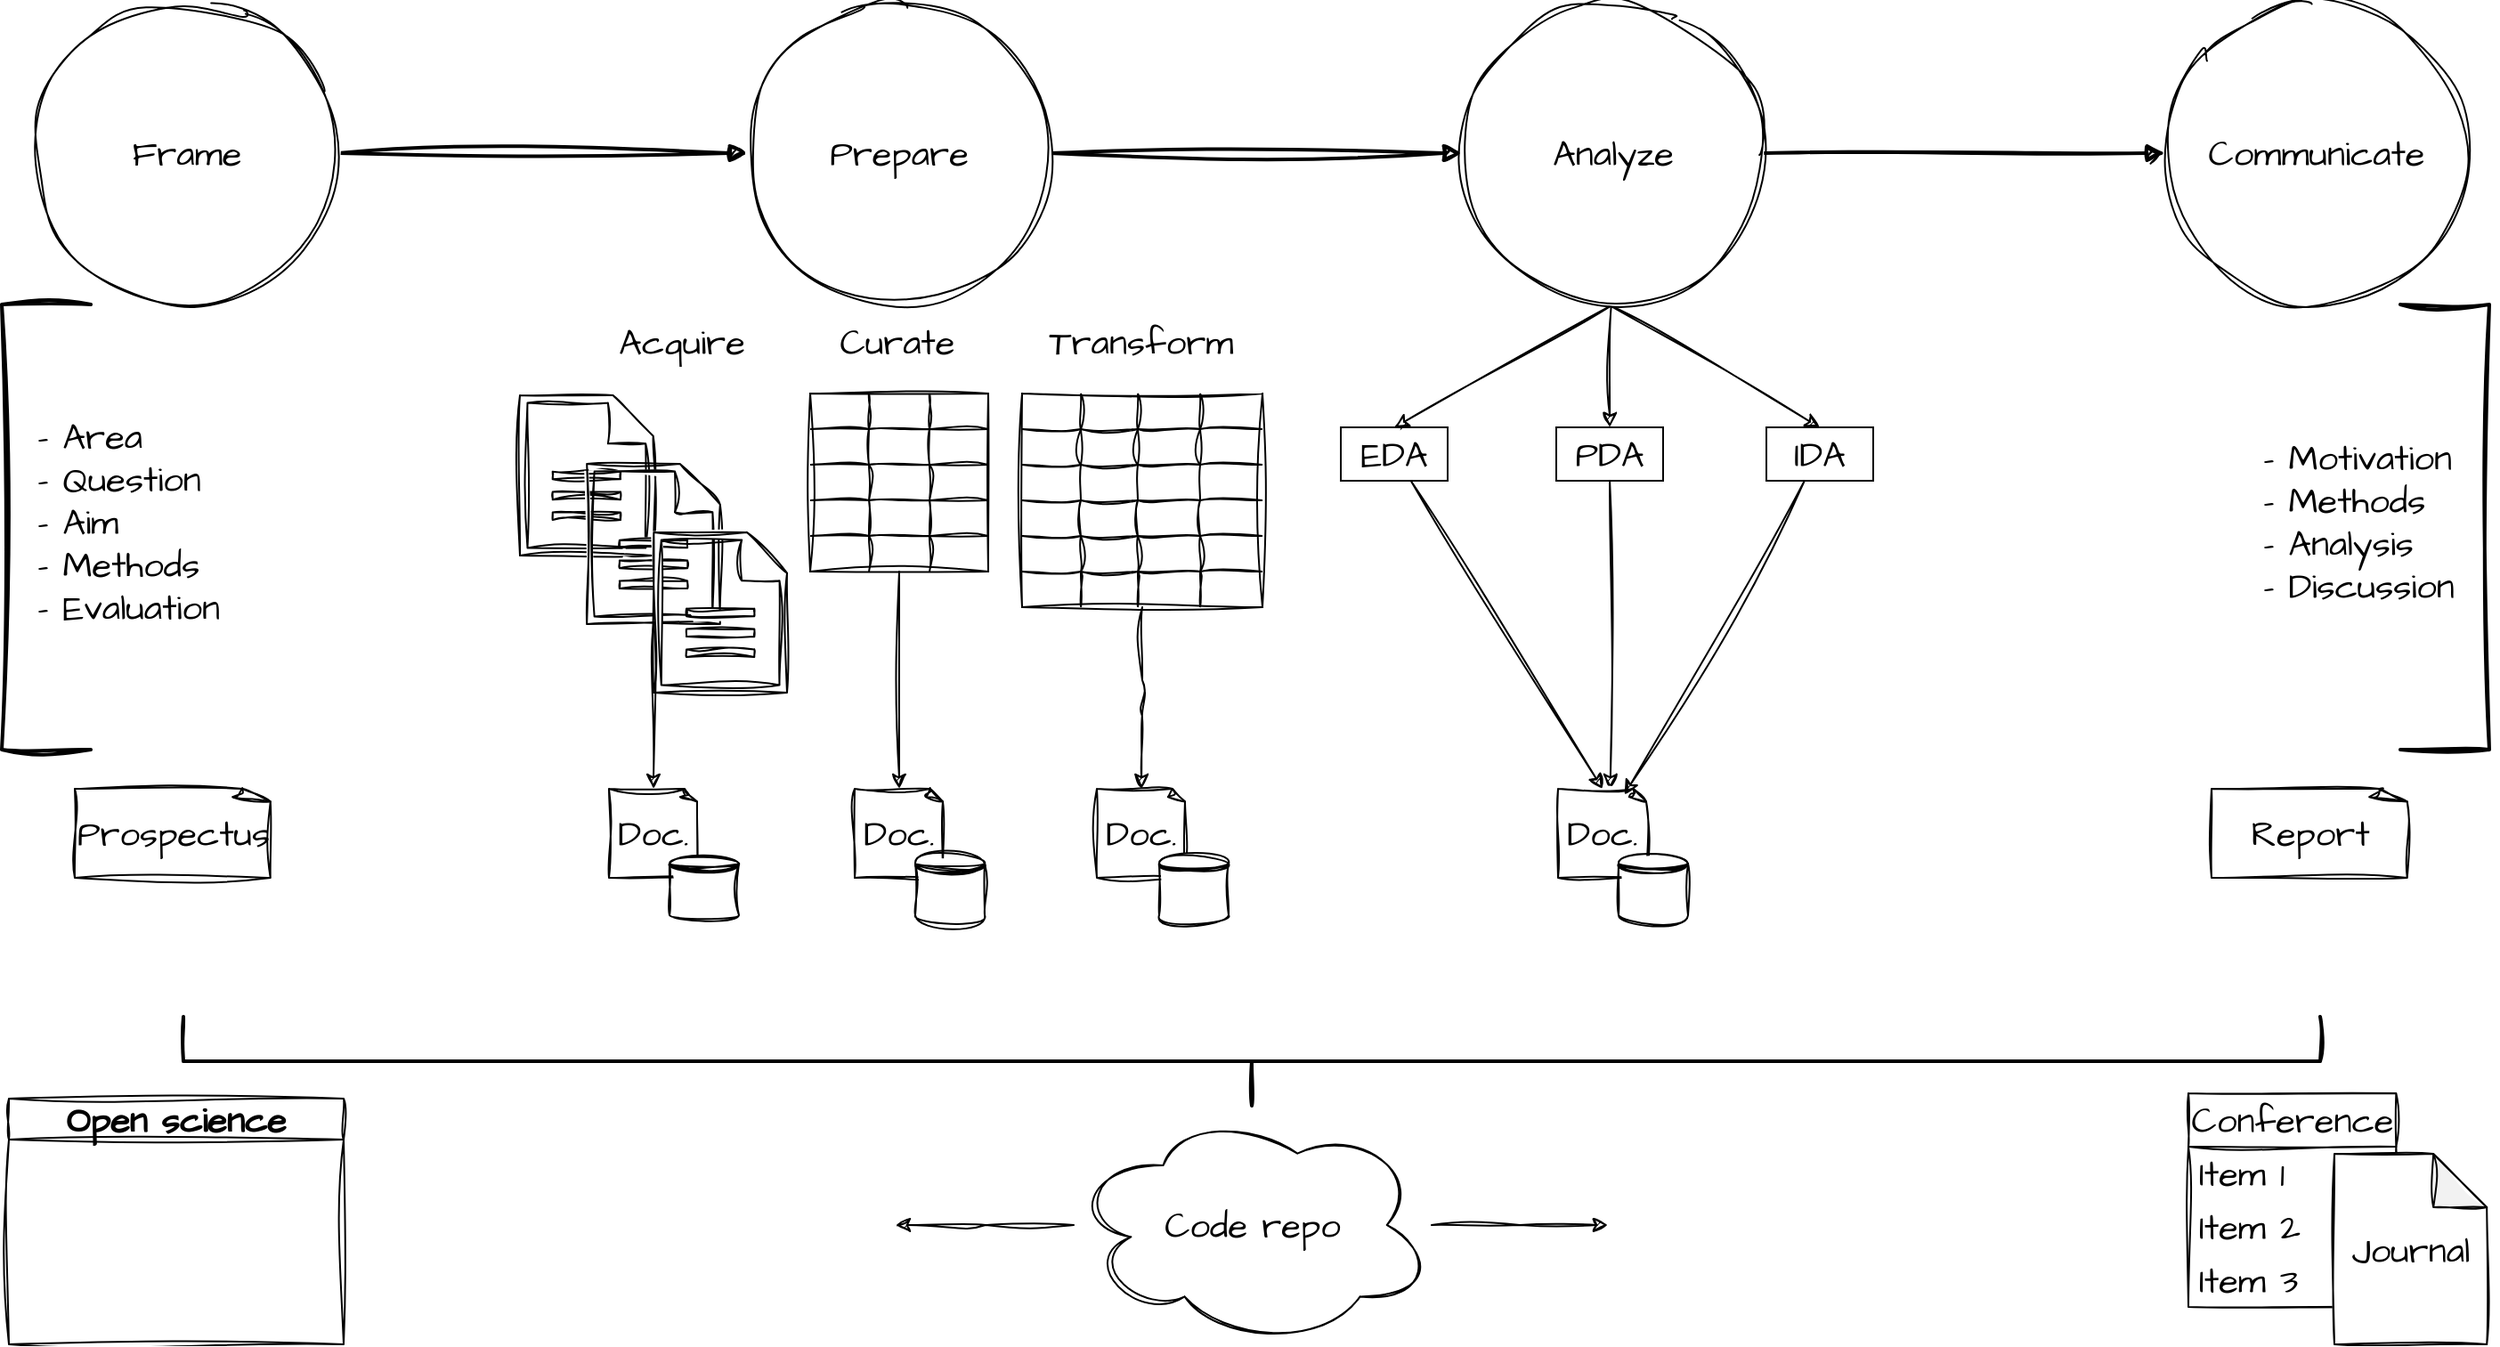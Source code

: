 <mxfile version="23.0.2" type="device">
  <diagram id="C5RBs43oDa-KdzZeNtuy" name="Page-1">
    <mxGraphModel dx="2049" dy="1269" grid="1" gridSize="50" guides="1" tooltips="1" connect="1" arrows="1" fold="1" page="1" pageScale="1" pageWidth="1600" pageHeight="900" background="#FFFFFF" math="0" shadow="0">
      <root>
        <mxCell id="WIyWlLk6GJQsqaUBKTNV-0" />
        <mxCell id="WIyWlLk6GJQsqaUBKTNV-1" parent="WIyWlLk6GJQsqaUBKTNV-0" />
        <mxCell id="KPx5T1zz_B8qp5kBZjDh-2" value="" style="edgeStyle=orthogonalEdgeStyle;rounded=1;sketch=1;hachureGap=4;jiggle=2;curveFitting=1;orthogonalLoop=1;jettySize=auto;html=1;fontFamily=Architects Daughter;fontSource=https%3A%2F%2Ffonts.googleapis.com%2Fcss%3Ffamily%3DArchitects%2BDaughter;fontSize=16;strokeColor=#000000;endArrow=block;endFill=1;curved=0;strokeWidth=2;" parent="WIyWlLk6GJQsqaUBKTNV-1" source="KPx5T1zz_B8qp5kBZjDh-0" target="KPx5T1zz_B8qp5kBZjDh-1" edge="1">
          <mxGeometry relative="1" as="geometry" />
        </mxCell>
        <mxCell id="KPx5T1zz_B8qp5kBZjDh-0" value="Frame" style="ellipse;whiteSpace=wrap;html=1;aspect=fixed;sketch=1;hachureGap=4;jiggle=2;curveFitting=1;fontFamily=Architects Daughter;fontSource=https%3A%2F%2Ffonts.googleapis.com%2Fcss%3Ffamily%3DArchitects%2BDaughter;fontSize=20;labelBackgroundColor=#FFFFFF;fillColor=#FFFFFF;strokeColor=#000000;fontColor=#000000;labelBorderColor=none;" parent="WIyWlLk6GJQsqaUBKTNV-1" vertex="1">
          <mxGeometry x="117" y="46" width="170" height="170" as="geometry" />
        </mxCell>
        <mxCell id="KPx5T1zz_B8qp5kBZjDh-4" value="" style="edgeStyle=orthogonalEdgeStyle;rounded=1;sketch=1;hachureGap=4;jiggle=2;curveFitting=1;orthogonalLoop=1;jettySize=auto;html=1;fontFamily=Architects Daughter;fontSource=https%3A%2F%2Ffonts.googleapis.com%2Fcss%3Ffamily%3DArchitects%2BDaughter;fontSize=16;endArrow=block;strokeColor=#000000;endFill=1;strokeWidth=2;" parent="WIyWlLk6GJQsqaUBKTNV-1" source="KPx5T1zz_B8qp5kBZjDh-1" target="KPx5T1zz_B8qp5kBZjDh-3" edge="1">
          <mxGeometry relative="1" as="geometry" />
        </mxCell>
        <mxCell id="KPx5T1zz_B8qp5kBZjDh-1" value="Prepare" style="ellipse;whiteSpace=wrap;html=1;aspect=fixed;sketch=1;hachureGap=4;jiggle=2;curveFitting=1;fontFamily=Architects Daughter;fontSource=https%3A%2F%2Ffonts.googleapis.com%2Fcss%3Ffamily%3DArchitects%2BDaughter;fontSize=20;labelBackgroundColor=#FFFFFF;fillColor=#FFFFFF;strokeColor=#000000;fontColor=#000000;labelBorderColor=none;" parent="WIyWlLk6GJQsqaUBKTNV-1" vertex="1">
          <mxGeometry x="517" y="46" width="170" height="170" as="geometry" />
        </mxCell>
        <mxCell id="KPx5T1zz_B8qp5kBZjDh-6" value="" style="edgeStyle=orthogonalEdgeStyle;rounded=1;sketch=1;hachureGap=4;jiggle=2;curveFitting=1;orthogonalLoop=1;jettySize=auto;html=1;fontFamily=Architects Daughter;fontSource=https%3A%2F%2Ffonts.googleapis.com%2Fcss%3Ffamily%3DArchitects%2BDaughter;fontSize=16;endArrow=block;strokeColor=#000000;endFill=1;strokeWidth=2;" parent="WIyWlLk6GJQsqaUBKTNV-1" source="KPx5T1zz_B8qp5kBZjDh-3" target="KPx5T1zz_B8qp5kBZjDh-5" edge="1">
          <mxGeometry relative="1" as="geometry" />
        </mxCell>
        <mxCell id="iZ_dV3kTZDY7ZV6axB1K-35" style="rounded=1;sketch=1;hachureGap=4;jiggle=2;curveFitting=1;orthogonalLoop=1;jettySize=auto;html=1;entryX=0.5;entryY=0;entryDx=0;entryDy=0;fontFamily=Architects Daughter;fontSource=https%3A%2F%2Ffonts.googleapis.com%2Fcss%3Ffamily%3DArchitects%2BDaughter;fontSize=16;exitX=0.5;exitY=1;exitDx=0;exitDy=0;" edge="1" parent="WIyWlLk6GJQsqaUBKTNV-1" source="KPx5T1zz_B8qp5kBZjDh-3" target="iZ_dV3kTZDY7ZV6axB1K-3">
          <mxGeometry relative="1" as="geometry" />
        </mxCell>
        <mxCell id="iZ_dV3kTZDY7ZV6axB1K-36" style="rounded=0;sketch=1;hachureGap=4;jiggle=2;curveFitting=1;orthogonalLoop=1;jettySize=auto;html=1;entryX=0.5;entryY=0;entryDx=0;entryDy=0;fontFamily=Architects Daughter;fontSource=https%3A%2F%2Ffonts.googleapis.com%2Fcss%3Ffamily%3DArchitects%2BDaughter;fontSize=16;" edge="1" parent="WIyWlLk6GJQsqaUBKTNV-1" source="KPx5T1zz_B8qp5kBZjDh-3" target="iZ_dV3kTZDY7ZV6axB1K-4">
          <mxGeometry relative="1" as="geometry" />
        </mxCell>
        <mxCell id="iZ_dV3kTZDY7ZV6axB1K-37" style="rounded=1;sketch=1;hachureGap=4;jiggle=2;curveFitting=1;orthogonalLoop=1;jettySize=auto;html=1;entryX=0.5;entryY=0;entryDx=0;entryDy=0;fontFamily=Architects Daughter;fontSource=https%3A%2F%2Ffonts.googleapis.com%2Fcss%3Ffamily%3DArchitects%2BDaughter;fontSize=16;curved=0;" edge="1" parent="WIyWlLk6GJQsqaUBKTNV-1" target="iZ_dV3kTZDY7ZV6axB1K-5">
          <mxGeometry relative="1" as="geometry">
            <mxPoint x="1000" y="216" as="sourcePoint" />
          </mxGeometry>
        </mxCell>
        <mxCell id="KPx5T1zz_B8qp5kBZjDh-3" value="Analyze" style="ellipse;whiteSpace=wrap;html=1;aspect=fixed;sketch=1;hachureGap=4;jiggle=2;curveFitting=1;fontFamily=Architects Daughter;fontSource=https%3A%2F%2Ffonts.googleapis.com%2Fcss%3Ffamily%3DArchitects%2BDaughter;fontSize=20;labelBackgroundColor=#FFFFFF;fillColor=#FFFFFF;strokeColor=#000000;fontColor=#000000;labelBorderColor=none;" parent="WIyWlLk6GJQsqaUBKTNV-1" vertex="1">
          <mxGeometry x="918" y="46" width="170" height="170" as="geometry" />
        </mxCell>
        <mxCell id="KPx5T1zz_B8qp5kBZjDh-5" value="Communicate" style="ellipse;whiteSpace=wrap;html=1;aspect=fixed;sketch=1;hachureGap=4;jiggle=2;curveFitting=1;fontFamily=Architects Daughter;fontSource=https%3A%2F%2Ffonts.googleapis.com%2Fcss%3Ffamily%3DArchitects%2BDaughter;fontSize=20;labelBackgroundColor=#FFFFFF;fontColor=#000000;fillColor=#FFFFFF;labelBorderColor=none;strokeColor=#000000;" parent="WIyWlLk6GJQsqaUBKTNV-1" vertex="1">
          <mxGeometry x="1313" y="46" width="170" height="170" as="geometry" />
        </mxCell>
        <mxCell id="KPx5T1zz_B8qp5kBZjDh-8" value="" style="shape=table;startSize=0;container=1;collapsible=0;childLayout=tableLayout;fontSize=20;sketch=1;hachureGap=4;jiggle=2;curveFitting=1;fontFamily=Architects Daughter;fontSource=https%3A%2F%2Ffonts.googleapis.com%2Fcss%3Ffamily%3DArchitects%2BDaughter;fillColor=#FFFFFF;strokeColor=#000000;fontColor=#000000;labelBackgroundColor=#FFFFFF;labelBorderColor=none;" parent="WIyWlLk6GJQsqaUBKTNV-1" vertex="1">
          <mxGeometry x="552" y="266" width="100" height="100" as="geometry" />
        </mxCell>
        <mxCell id="KPx5T1zz_B8qp5kBZjDh-9" value="" style="shape=tableRow;horizontal=0;startSize=0;swimlaneHead=0;swimlaneBody=0;strokeColor=inherit;top=0;left=0;bottom=0;right=0;collapsible=0;dropTarget=0;fillColor=none;points=[[0,0.5],[1,0.5]];portConstraint=eastwest;fontSize=16;sketch=1;hachureGap=4;jiggle=2;curveFitting=1;fontFamily=Architects Daughter;fontSource=https%3A%2F%2Ffonts.googleapis.com%2Fcss%3Ffamily%3DArchitects%2BDaughter;" parent="KPx5T1zz_B8qp5kBZjDh-8" vertex="1">
          <mxGeometry width="100" height="20" as="geometry" />
        </mxCell>
        <mxCell id="KPx5T1zz_B8qp5kBZjDh-10" value="" style="shape=partialRectangle;html=1;whiteSpace=wrap;connectable=0;strokeColor=inherit;overflow=hidden;fillColor=none;top=0;left=0;bottom=0;right=0;pointerEvents=1;fontSize=16;sketch=1;hachureGap=4;jiggle=2;curveFitting=1;fontFamily=Architects Daughter;fontSource=https%3A%2F%2Ffonts.googleapis.com%2Fcss%3Ffamily%3DArchitects%2BDaughter;" parent="KPx5T1zz_B8qp5kBZjDh-9" vertex="1">
          <mxGeometry width="33" height="20" as="geometry">
            <mxRectangle width="33" height="20" as="alternateBounds" />
          </mxGeometry>
        </mxCell>
        <mxCell id="KPx5T1zz_B8qp5kBZjDh-11" value="" style="shape=partialRectangle;html=1;whiteSpace=wrap;connectable=0;strokeColor=inherit;overflow=hidden;fillColor=none;top=0;left=0;bottom=0;right=0;pointerEvents=1;fontSize=16;sketch=1;hachureGap=4;jiggle=2;curveFitting=1;fontFamily=Architects Daughter;fontSource=https%3A%2F%2Ffonts.googleapis.com%2Fcss%3Ffamily%3DArchitects%2BDaughter;" parent="KPx5T1zz_B8qp5kBZjDh-9" vertex="1">
          <mxGeometry x="33" width="34" height="20" as="geometry">
            <mxRectangle width="34" height="20" as="alternateBounds" />
          </mxGeometry>
        </mxCell>
        <mxCell id="KPx5T1zz_B8qp5kBZjDh-12" value="" style="shape=partialRectangle;html=1;whiteSpace=wrap;connectable=0;strokeColor=inherit;overflow=hidden;fillColor=none;top=0;left=0;bottom=0;right=0;pointerEvents=1;fontSize=16;sketch=1;hachureGap=4;jiggle=2;curveFitting=1;fontFamily=Architects Daughter;fontSource=https%3A%2F%2Ffonts.googleapis.com%2Fcss%3Ffamily%3DArchitects%2BDaughter;" parent="KPx5T1zz_B8qp5kBZjDh-9" vertex="1">
          <mxGeometry x="67" width="33" height="20" as="geometry">
            <mxRectangle width="33" height="20" as="alternateBounds" />
          </mxGeometry>
        </mxCell>
        <mxCell id="KPx5T1zz_B8qp5kBZjDh-13" value="" style="shape=tableRow;horizontal=0;startSize=0;swimlaneHead=0;swimlaneBody=0;strokeColor=inherit;top=0;left=0;bottom=0;right=0;collapsible=0;dropTarget=0;fillColor=none;points=[[0,0.5],[1,0.5]];portConstraint=eastwest;fontSize=16;sketch=1;hachureGap=4;jiggle=2;curveFitting=1;fontFamily=Architects Daughter;fontSource=https%3A%2F%2Ffonts.googleapis.com%2Fcss%3Ffamily%3DArchitects%2BDaughter;" parent="KPx5T1zz_B8qp5kBZjDh-8" vertex="1">
          <mxGeometry y="20" width="100" height="20" as="geometry" />
        </mxCell>
        <mxCell id="KPx5T1zz_B8qp5kBZjDh-14" value="" style="shape=partialRectangle;html=1;whiteSpace=wrap;connectable=0;strokeColor=inherit;overflow=hidden;fillColor=none;top=0;left=0;bottom=0;right=0;pointerEvents=1;fontSize=16;sketch=1;hachureGap=4;jiggle=2;curveFitting=1;fontFamily=Architects Daughter;fontSource=https%3A%2F%2Ffonts.googleapis.com%2Fcss%3Ffamily%3DArchitects%2BDaughter;" parent="KPx5T1zz_B8qp5kBZjDh-13" vertex="1">
          <mxGeometry width="33" height="20" as="geometry">
            <mxRectangle width="33" height="20" as="alternateBounds" />
          </mxGeometry>
        </mxCell>
        <mxCell id="KPx5T1zz_B8qp5kBZjDh-15" value="" style="shape=partialRectangle;html=1;whiteSpace=wrap;connectable=0;strokeColor=inherit;overflow=hidden;fillColor=none;top=0;left=0;bottom=0;right=0;pointerEvents=1;fontSize=16;sketch=1;hachureGap=4;jiggle=2;curveFitting=1;fontFamily=Architects Daughter;fontSource=https%3A%2F%2Ffonts.googleapis.com%2Fcss%3Ffamily%3DArchitects%2BDaughter;" parent="KPx5T1zz_B8qp5kBZjDh-13" vertex="1">
          <mxGeometry x="33" width="34" height="20" as="geometry">
            <mxRectangle width="34" height="20" as="alternateBounds" />
          </mxGeometry>
        </mxCell>
        <mxCell id="KPx5T1zz_B8qp5kBZjDh-16" value="" style="shape=partialRectangle;html=1;whiteSpace=wrap;connectable=0;strokeColor=inherit;overflow=hidden;fillColor=none;top=0;left=0;bottom=0;right=0;pointerEvents=1;fontSize=16;sketch=1;hachureGap=4;jiggle=2;curveFitting=1;fontFamily=Architects Daughter;fontSource=https%3A%2F%2Ffonts.googleapis.com%2Fcss%3Ffamily%3DArchitects%2BDaughter;" parent="KPx5T1zz_B8qp5kBZjDh-13" vertex="1">
          <mxGeometry x="67" width="33" height="20" as="geometry">
            <mxRectangle width="33" height="20" as="alternateBounds" />
          </mxGeometry>
        </mxCell>
        <mxCell id="KPx5T1zz_B8qp5kBZjDh-17" value="" style="shape=tableRow;horizontal=0;startSize=0;swimlaneHead=0;swimlaneBody=0;strokeColor=inherit;top=0;left=0;bottom=0;right=0;collapsible=0;dropTarget=0;fillColor=none;points=[[0,0.5],[1,0.5]];portConstraint=eastwest;fontSize=16;sketch=1;hachureGap=4;jiggle=2;curveFitting=1;fontFamily=Architects Daughter;fontSource=https%3A%2F%2Ffonts.googleapis.com%2Fcss%3Ffamily%3DArchitects%2BDaughter;" parent="KPx5T1zz_B8qp5kBZjDh-8" vertex="1">
          <mxGeometry y="40" width="100" height="20" as="geometry" />
        </mxCell>
        <mxCell id="KPx5T1zz_B8qp5kBZjDh-18" value="" style="shape=partialRectangle;html=1;whiteSpace=wrap;connectable=0;strokeColor=inherit;overflow=hidden;fillColor=none;top=0;left=0;bottom=0;right=0;pointerEvents=1;fontSize=16;sketch=1;hachureGap=4;jiggle=2;curveFitting=1;fontFamily=Architects Daughter;fontSource=https%3A%2F%2Ffonts.googleapis.com%2Fcss%3Ffamily%3DArchitects%2BDaughter;" parent="KPx5T1zz_B8qp5kBZjDh-17" vertex="1">
          <mxGeometry width="33" height="20" as="geometry">
            <mxRectangle width="33" height="20" as="alternateBounds" />
          </mxGeometry>
        </mxCell>
        <mxCell id="KPx5T1zz_B8qp5kBZjDh-19" value="" style="shape=partialRectangle;html=1;whiteSpace=wrap;connectable=0;strokeColor=inherit;overflow=hidden;fillColor=none;top=0;left=0;bottom=0;right=0;pointerEvents=1;fontSize=16;sketch=1;hachureGap=4;jiggle=2;curveFitting=1;fontFamily=Architects Daughter;fontSource=https%3A%2F%2Ffonts.googleapis.com%2Fcss%3Ffamily%3DArchitects%2BDaughter;" parent="KPx5T1zz_B8qp5kBZjDh-17" vertex="1">
          <mxGeometry x="33" width="34" height="20" as="geometry">
            <mxRectangle width="34" height="20" as="alternateBounds" />
          </mxGeometry>
        </mxCell>
        <mxCell id="KPx5T1zz_B8qp5kBZjDh-20" value="" style="shape=partialRectangle;html=1;whiteSpace=wrap;connectable=0;strokeColor=inherit;overflow=hidden;fillColor=none;top=0;left=0;bottom=0;right=0;pointerEvents=1;fontSize=16;sketch=1;hachureGap=4;jiggle=2;curveFitting=1;fontFamily=Architects Daughter;fontSource=https%3A%2F%2Ffonts.googleapis.com%2Fcss%3Ffamily%3DArchitects%2BDaughter;" parent="KPx5T1zz_B8qp5kBZjDh-17" vertex="1">
          <mxGeometry x="67" width="33" height="20" as="geometry">
            <mxRectangle width="33" height="20" as="alternateBounds" />
          </mxGeometry>
        </mxCell>
        <mxCell id="KPx5T1zz_B8qp5kBZjDh-25" value="" style="shape=tableRow;horizontal=0;startSize=0;swimlaneHead=0;swimlaneBody=0;strokeColor=inherit;top=0;left=0;bottom=0;right=0;collapsible=0;dropTarget=0;fillColor=none;points=[[0,0.5],[1,0.5]];portConstraint=eastwest;fontSize=16;sketch=1;hachureGap=4;jiggle=2;curveFitting=1;fontFamily=Architects Daughter;fontSource=https%3A%2F%2Ffonts.googleapis.com%2Fcss%3Ffamily%3DArchitects%2BDaughter;" parent="KPx5T1zz_B8qp5kBZjDh-8" vertex="1">
          <mxGeometry y="60" width="100" height="20" as="geometry" />
        </mxCell>
        <mxCell id="KPx5T1zz_B8qp5kBZjDh-26" value="" style="shape=partialRectangle;html=1;whiteSpace=wrap;connectable=0;strokeColor=inherit;overflow=hidden;fillColor=none;top=0;left=0;bottom=0;right=0;pointerEvents=1;fontSize=16;sketch=1;hachureGap=4;jiggle=2;curveFitting=1;fontFamily=Architects Daughter;fontSource=https%3A%2F%2Ffonts.googleapis.com%2Fcss%3Ffamily%3DArchitects%2BDaughter;" parent="KPx5T1zz_B8qp5kBZjDh-25" vertex="1">
          <mxGeometry width="33" height="20" as="geometry">
            <mxRectangle width="33" height="20" as="alternateBounds" />
          </mxGeometry>
        </mxCell>
        <mxCell id="KPx5T1zz_B8qp5kBZjDh-27" value="" style="shape=partialRectangle;html=1;whiteSpace=wrap;connectable=0;strokeColor=inherit;overflow=hidden;fillColor=none;top=0;left=0;bottom=0;right=0;pointerEvents=1;fontSize=16;sketch=1;hachureGap=4;jiggle=2;curveFitting=1;fontFamily=Architects Daughter;fontSource=https%3A%2F%2Ffonts.googleapis.com%2Fcss%3Ffamily%3DArchitects%2BDaughter;" parent="KPx5T1zz_B8qp5kBZjDh-25" vertex="1">
          <mxGeometry x="33" width="34" height="20" as="geometry">
            <mxRectangle width="34" height="20" as="alternateBounds" />
          </mxGeometry>
        </mxCell>
        <mxCell id="KPx5T1zz_B8qp5kBZjDh-28" value="" style="shape=partialRectangle;html=1;whiteSpace=wrap;connectable=0;strokeColor=inherit;overflow=hidden;fillColor=none;top=0;left=0;bottom=0;right=0;pointerEvents=1;fontSize=16;sketch=1;hachureGap=4;jiggle=2;curveFitting=1;fontFamily=Architects Daughter;fontSource=https%3A%2F%2Ffonts.googleapis.com%2Fcss%3Ffamily%3DArchitects%2BDaughter;" parent="KPx5T1zz_B8qp5kBZjDh-25" vertex="1">
          <mxGeometry x="67" width="33" height="20" as="geometry">
            <mxRectangle width="33" height="20" as="alternateBounds" />
          </mxGeometry>
        </mxCell>
        <mxCell id="KPx5T1zz_B8qp5kBZjDh-29" value="" style="shape=tableRow;horizontal=0;startSize=0;swimlaneHead=0;swimlaneBody=0;strokeColor=inherit;top=0;left=0;bottom=0;right=0;collapsible=0;dropTarget=0;fillColor=none;points=[[0,0.5],[1,0.5]];portConstraint=eastwest;fontSize=16;sketch=1;hachureGap=4;jiggle=2;curveFitting=1;fontFamily=Architects Daughter;fontSource=https%3A%2F%2Ffonts.googleapis.com%2Fcss%3Ffamily%3DArchitects%2BDaughter;" parent="KPx5T1zz_B8qp5kBZjDh-8" vertex="1">
          <mxGeometry y="80" width="100" height="20" as="geometry" />
        </mxCell>
        <mxCell id="KPx5T1zz_B8qp5kBZjDh-30" value="" style="shape=partialRectangle;html=1;whiteSpace=wrap;connectable=0;strokeColor=inherit;overflow=hidden;fillColor=none;top=0;left=0;bottom=0;right=0;pointerEvents=1;fontSize=16;sketch=1;hachureGap=4;jiggle=2;curveFitting=1;fontFamily=Architects Daughter;fontSource=https%3A%2F%2Ffonts.googleapis.com%2Fcss%3Ffamily%3DArchitects%2BDaughter;" parent="KPx5T1zz_B8qp5kBZjDh-29" vertex="1">
          <mxGeometry width="33" height="20" as="geometry">
            <mxRectangle width="33" height="20" as="alternateBounds" />
          </mxGeometry>
        </mxCell>
        <mxCell id="KPx5T1zz_B8qp5kBZjDh-31" value="" style="shape=partialRectangle;html=1;whiteSpace=wrap;connectable=0;strokeColor=inherit;overflow=hidden;fillColor=none;top=0;left=0;bottom=0;right=0;pointerEvents=1;fontSize=16;sketch=1;hachureGap=4;jiggle=2;curveFitting=1;fontFamily=Architects Daughter;fontSource=https%3A%2F%2Ffonts.googleapis.com%2Fcss%3Ffamily%3DArchitects%2BDaughter;" parent="KPx5T1zz_B8qp5kBZjDh-29" vertex="1">
          <mxGeometry x="33" width="34" height="20" as="geometry">
            <mxRectangle width="34" height="20" as="alternateBounds" />
          </mxGeometry>
        </mxCell>
        <mxCell id="KPx5T1zz_B8qp5kBZjDh-32" value="" style="shape=partialRectangle;html=1;whiteSpace=wrap;connectable=0;strokeColor=inherit;overflow=hidden;fillColor=none;top=0;left=0;bottom=0;right=0;pointerEvents=1;fontSize=16;sketch=1;hachureGap=4;jiggle=2;curveFitting=1;fontFamily=Architects Daughter;fontSource=https%3A%2F%2Ffonts.googleapis.com%2Fcss%3Ffamily%3DArchitects%2BDaughter;" parent="KPx5T1zz_B8qp5kBZjDh-29" vertex="1">
          <mxGeometry x="67" width="33" height="20" as="geometry">
            <mxRectangle width="33" height="20" as="alternateBounds" />
          </mxGeometry>
        </mxCell>
        <mxCell id="KPx5T1zz_B8qp5kBZjDh-24" value="" style="group" parent="WIyWlLk6GJQsqaUBKTNV-1" vertex="1" connectable="0">
          <mxGeometry x="389" y="267" width="150" height="167" as="geometry" />
        </mxCell>
        <mxCell id="KPx5T1zz_B8qp5kBZjDh-21" value="" style="sketch=1;pointerEvents=1;shadow=0;dashed=0;html=1;strokeColor=#000000;fillColor=#FFFFFF;labelPosition=center;verticalLabelPosition=bottom;verticalAlign=middle;outlineConnect=0;align=center;shape=mxgraph.office.concepts.document;hachureGap=4;jiggle=2;curveFitting=1;fontFamily=Architects Daughter;fontSource=https%3A%2F%2Ffonts.googleapis.com%2Fcss%3Ffamily%3DArchitects%2BDaughter;fontSize=20;fontColor=#000000;labelBackgroundColor=#FFFFFF;labelBorderColor=none;" parent="KPx5T1zz_B8qp5kBZjDh-24" vertex="1">
          <mxGeometry width="74.838" height="90.041" as="geometry" />
        </mxCell>
        <mxCell id="KPx5T1zz_B8qp5kBZjDh-22" value="" style="sketch=1;pointerEvents=1;shadow=0;dashed=0;html=1;strokeColor=#000000;fillColor=#FFFFFF;labelPosition=center;verticalLabelPosition=bottom;verticalAlign=middle;outlineConnect=0;align=center;shape=mxgraph.office.concepts.document;hachureGap=4;jiggle=2;curveFitting=1;fontFamily=Architects Daughter;fontSource=https%3A%2F%2Ffonts.googleapis.com%2Fcss%3Ffamily%3DArchitects%2BDaughter;fontSize=20;fontColor=#000000;labelBackgroundColor=#FFFFFF;labelBorderColor=none;" parent="KPx5T1zz_B8qp5kBZjDh-24" vertex="1">
          <mxGeometry x="37.581" y="38.479" width="74.838" height="90.041" as="geometry" />
        </mxCell>
        <mxCell id="KPx5T1zz_B8qp5kBZjDh-23" value="" style="sketch=1;pointerEvents=1;shadow=0;dashed=0;html=1;strokeColor=#000000;fillColor=#FFFFFF;labelPosition=center;verticalLabelPosition=bottom;verticalAlign=middle;outlineConnect=0;align=center;shape=mxgraph.office.concepts.document;hachureGap=4;jiggle=2;curveFitting=1;fontFamily=Architects Daughter;fontSource=https%3A%2F%2Ffonts.googleapis.com%2Fcss%3Ffamily%3DArchitects%2BDaughter;fontSize=20;fontColor=#000000;labelBackgroundColor=#FFFFFF;labelBorderColor=none;" parent="KPx5T1zz_B8qp5kBZjDh-24" vertex="1">
          <mxGeometry x="75.162" y="76.959" width="74.838" height="90.041" as="geometry" />
        </mxCell>
        <mxCell id="KPx5T1zz_B8qp5kBZjDh-33" value="" style="shape=table;startSize=0;container=1;collapsible=0;childLayout=tableLayout;fontSize=20;sketch=1;hachureGap=4;jiggle=2;curveFitting=1;fontFamily=Architects Daughter;fontSource=https%3A%2F%2Ffonts.googleapis.com%2Fcss%3Ffamily%3DArchitects%2BDaughter;fillColor=#FFFFFF;strokeColor=#000000;fontColor=#000000;labelBackgroundColor=#FFFFFF;labelBorderColor=none;" parent="WIyWlLk6GJQsqaUBKTNV-1" vertex="1">
          <mxGeometry x="671" y="266" width="135" height="120" as="geometry" />
        </mxCell>
        <mxCell id="KPx5T1zz_B8qp5kBZjDh-34" value="" style="shape=tableRow;horizontal=0;startSize=0;swimlaneHead=0;swimlaneBody=0;strokeColor=inherit;top=0;left=0;bottom=0;right=0;collapsible=0;dropTarget=0;fillColor=none;points=[[0,0.5],[1,0.5]];portConstraint=eastwest;fontSize=16;sketch=1;hachureGap=4;jiggle=2;curveFitting=1;fontFamily=Architects Daughter;fontSource=https%3A%2F%2Ffonts.googleapis.com%2Fcss%3Ffamily%3DArchitects%2BDaughter;" parent="KPx5T1zz_B8qp5kBZjDh-33" vertex="1">
          <mxGeometry width="135" height="20" as="geometry" />
        </mxCell>
        <mxCell id="KPx5T1zz_B8qp5kBZjDh-35" value="" style="shape=partialRectangle;html=1;whiteSpace=wrap;connectable=0;strokeColor=inherit;overflow=hidden;fillColor=none;top=0;left=0;bottom=0;right=0;pointerEvents=1;fontSize=16;sketch=1;hachureGap=4;jiggle=2;curveFitting=1;fontFamily=Architects Daughter;fontSource=https%3A%2F%2Ffonts.googleapis.com%2Fcss%3Ffamily%3DArchitects%2BDaughter;" parent="KPx5T1zz_B8qp5kBZjDh-34" vertex="1">
          <mxGeometry width="33" height="20" as="geometry">
            <mxRectangle width="33" height="20" as="alternateBounds" />
          </mxGeometry>
        </mxCell>
        <mxCell id="KPx5T1zz_B8qp5kBZjDh-36" value="" style="shape=partialRectangle;html=1;whiteSpace=wrap;connectable=0;strokeColor=inherit;overflow=hidden;fillColor=none;top=0;left=0;bottom=0;right=0;pointerEvents=1;fontSize=16;sketch=1;hachureGap=4;jiggle=2;curveFitting=1;fontFamily=Architects Daughter;fontSource=https%3A%2F%2Ffonts.googleapis.com%2Fcss%3Ffamily%3DArchitects%2BDaughter;" parent="KPx5T1zz_B8qp5kBZjDh-34" vertex="1">
          <mxGeometry x="33" width="32" height="20" as="geometry">
            <mxRectangle width="32" height="20" as="alternateBounds" />
          </mxGeometry>
        </mxCell>
        <mxCell id="KPx5T1zz_B8qp5kBZjDh-37" value="&lt;span style=&quot;white-space: pre;&quot;&gt;&#x9;&lt;/span&gt;" style="shape=partialRectangle;html=1;whiteSpace=wrap;connectable=0;strokeColor=inherit;overflow=hidden;fillColor=none;top=0;left=0;bottom=0;right=0;pointerEvents=1;fontSize=16;sketch=1;hachureGap=4;jiggle=2;curveFitting=1;fontFamily=Architects Daughter;fontSource=https%3A%2F%2Ffonts.googleapis.com%2Fcss%3Ffamily%3DArchitects%2BDaughter;" parent="KPx5T1zz_B8qp5kBZjDh-34" vertex="1">
          <mxGeometry x="65" width="35" height="20" as="geometry">
            <mxRectangle width="35" height="20" as="alternateBounds" />
          </mxGeometry>
        </mxCell>
        <mxCell id="KPx5T1zz_B8qp5kBZjDh-58" style="shape=partialRectangle;html=1;whiteSpace=wrap;connectable=0;strokeColor=inherit;overflow=hidden;fillColor=none;top=0;left=0;bottom=0;right=0;pointerEvents=1;fontSize=16;sketch=1;hachureGap=4;jiggle=2;curveFitting=1;fontFamily=Architects Daughter;fontSource=https%3A%2F%2Ffonts.googleapis.com%2Fcss%3Ffamily%3DArchitects%2BDaughter;" parent="KPx5T1zz_B8qp5kBZjDh-34" vertex="1">
          <mxGeometry x="100" width="35" height="20" as="geometry">
            <mxRectangle width="35" height="20" as="alternateBounds" />
          </mxGeometry>
        </mxCell>
        <mxCell id="KPx5T1zz_B8qp5kBZjDh-54" value="" style="shape=tableRow;horizontal=0;startSize=0;swimlaneHead=0;swimlaneBody=0;strokeColor=inherit;top=0;left=0;bottom=0;right=0;collapsible=0;dropTarget=0;fillColor=none;points=[[0,0.5],[1,0.5]];portConstraint=eastwest;fontSize=16;sketch=1;hachureGap=4;jiggle=2;curveFitting=1;fontFamily=Architects Daughter;fontSource=https%3A%2F%2Ffonts.googleapis.com%2Fcss%3Ffamily%3DArchitects%2BDaughter;" parent="KPx5T1zz_B8qp5kBZjDh-33" vertex="1">
          <mxGeometry y="20" width="135" height="20" as="geometry" />
        </mxCell>
        <mxCell id="KPx5T1zz_B8qp5kBZjDh-55" value="" style="shape=partialRectangle;html=1;whiteSpace=wrap;connectable=0;strokeColor=inherit;overflow=hidden;fillColor=none;top=0;left=0;bottom=0;right=0;pointerEvents=1;fontSize=16;sketch=1;hachureGap=4;jiggle=2;curveFitting=1;fontFamily=Architects Daughter;fontSource=https%3A%2F%2Ffonts.googleapis.com%2Fcss%3Ffamily%3DArchitects%2BDaughter;" parent="KPx5T1zz_B8qp5kBZjDh-54" vertex="1">
          <mxGeometry width="33" height="20" as="geometry">
            <mxRectangle width="33" height="20" as="alternateBounds" />
          </mxGeometry>
        </mxCell>
        <mxCell id="KPx5T1zz_B8qp5kBZjDh-56" value="" style="shape=partialRectangle;html=1;whiteSpace=wrap;connectable=0;strokeColor=inherit;overflow=hidden;fillColor=none;top=0;left=0;bottom=0;right=0;pointerEvents=1;fontSize=16;sketch=1;hachureGap=4;jiggle=2;curveFitting=1;fontFamily=Architects Daughter;fontSource=https%3A%2F%2Ffonts.googleapis.com%2Fcss%3Ffamily%3DArchitects%2BDaughter;" parent="KPx5T1zz_B8qp5kBZjDh-54" vertex="1">
          <mxGeometry x="33" width="32" height="20" as="geometry">
            <mxRectangle width="32" height="20" as="alternateBounds" />
          </mxGeometry>
        </mxCell>
        <mxCell id="KPx5T1zz_B8qp5kBZjDh-57" value="&lt;span style=&quot;white-space: pre;&quot;&gt;&#x9;&lt;/span&gt;" style="shape=partialRectangle;html=1;whiteSpace=wrap;connectable=0;strokeColor=inherit;overflow=hidden;fillColor=none;top=0;left=0;bottom=0;right=0;pointerEvents=1;fontSize=16;sketch=1;hachureGap=4;jiggle=2;curveFitting=1;fontFamily=Architects Daughter;fontSource=https%3A%2F%2Ffonts.googleapis.com%2Fcss%3Ffamily%3DArchitects%2BDaughter;" parent="KPx5T1zz_B8qp5kBZjDh-54" vertex="1">
          <mxGeometry x="65" width="35" height="20" as="geometry">
            <mxRectangle width="35" height="20" as="alternateBounds" />
          </mxGeometry>
        </mxCell>
        <mxCell id="KPx5T1zz_B8qp5kBZjDh-59" style="shape=partialRectangle;html=1;whiteSpace=wrap;connectable=0;strokeColor=inherit;overflow=hidden;fillColor=none;top=0;left=0;bottom=0;right=0;pointerEvents=1;fontSize=16;sketch=1;hachureGap=4;jiggle=2;curveFitting=1;fontFamily=Architects Daughter;fontSource=https%3A%2F%2Ffonts.googleapis.com%2Fcss%3Ffamily%3DArchitects%2BDaughter;" parent="KPx5T1zz_B8qp5kBZjDh-54" vertex="1">
          <mxGeometry x="100" width="35" height="20" as="geometry">
            <mxRectangle width="35" height="20" as="alternateBounds" />
          </mxGeometry>
        </mxCell>
        <mxCell id="KPx5T1zz_B8qp5kBZjDh-38" value="" style="shape=tableRow;horizontal=0;startSize=0;swimlaneHead=0;swimlaneBody=0;strokeColor=inherit;top=0;left=0;bottom=0;right=0;collapsible=0;dropTarget=0;fillColor=none;points=[[0,0.5],[1,0.5]];portConstraint=eastwest;fontSize=16;sketch=1;hachureGap=4;jiggle=2;curveFitting=1;fontFamily=Architects Daughter;fontSource=https%3A%2F%2Ffonts.googleapis.com%2Fcss%3Ffamily%3DArchitects%2BDaughter;" parent="KPx5T1zz_B8qp5kBZjDh-33" vertex="1">
          <mxGeometry y="40" width="135" height="20" as="geometry" />
        </mxCell>
        <mxCell id="KPx5T1zz_B8qp5kBZjDh-39" value="" style="shape=partialRectangle;html=1;whiteSpace=wrap;connectable=0;strokeColor=inherit;overflow=hidden;fillColor=none;top=0;left=0;bottom=0;right=0;pointerEvents=1;fontSize=16;sketch=1;hachureGap=4;jiggle=2;curveFitting=1;fontFamily=Architects Daughter;fontSource=https%3A%2F%2Ffonts.googleapis.com%2Fcss%3Ffamily%3DArchitects%2BDaughter;" parent="KPx5T1zz_B8qp5kBZjDh-38" vertex="1">
          <mxGeometry width="33" height="20" as="geometry">
            <mxRectangle width="33" height="20" as="alternateBounds" />
          </mxGeometry>
        </mxCell>
        <mxCell id="KPx5T1zz_B8qp5kBZjDh-40" value="" style="shape=partialRectangle;html=1;whiteSpace=wrap;connectable=0;strokeColor=inherit;overflow=hidden;fillColor=none;top=0;left=0;bottom=0;right=0;pointerEvents=1;fontSize=16;sketch=1;hachureGap=4;jiggle=2;curveFitting=1;fontFamily=Architects Daughter;fontSource=https%3A%2F%2Ffonts.googleapis.com%2Fcss%3Ffamily%3DArchitects%2BDaughter;" parent="KPx5T1zz_B8qp5kBZjDh-38" vertex="1">
          <mxGeometry x="33" width="32" height="20" as="geometry">
            <mxRectangle width="32" height="20" as="alternateBounds" />
          </mxGeometry>
        </mxCell>
        <mxCell id="KPx5T1zz_B8qp5kBZjDh-41" value="" style="shape=partialRectangle;html=1;whiteSpace=wrap;connectable=0;strokeColor=inherit;overflow=hidden;fillColor=none;top=0;left=0;bottom=0;right=0;pointerEvents=1;fontSize=16;sketch=1;hachureGap=4;jiggle=2;curveFitting=1;fontFamily=Architects Daughter;fontSource=https%3A%2F%2Ffonts.googleapis.com%2Fcss%3Ffamily%3DArchitects%2BDaughter;" parent="KPx5T1zz_B8qp5kBZjDh-38" vertex="1">
          <mxGeometry x="65" width="35" height="20" as="geometry">
            <mxRectangle width="35" height="20" as="alternateBounds" />
          </mxGeometry>
        </mxCell>
        <mxCell id="KPx5T1zz_B8qp5kBZjDh-60" style="shape=partialRectangle;html=1;whiteSpace=wrap;connectable=0;strokeColor=inherit;overflow=hidden;fillColor=none;top=0;left=0;bottom=0;right=0;pointerEvents=1;fontSize=16;sketch=1;hachureGap=4;jiggle=2;curveFitting=1;fontFamily=Architects Daughter;fontSource=https%3A%2F%2Ffonts.googleapis.com%2Fcss%3Ffamily%3DArchitects%2BDaughter;" parent="KPx5T1zz_B8qp5kBZjDh-38" vertex="1">
          <mxGeometry x="100" width="35" height="20" as="geometry">
            <mxRectangle width="35" height="20" as="alternateBounds" />
          </mxGeometry>
        </mxCell>
        <mxCell id="KPx5T1zz_B8qp5kBZjDh-42" value="" style="shape=tableRow;horizontal=0;startSize=0;swimlaneHead=0;swimlaneBody=0;strokeColor=inherit;top=0;left=0;bottom=0;right=0;collapsible=0;dropTarget=0;fillColor=none;points=[[0,0.5],[1,0.5]];portConstraint=eastwest;fontSize=16;sketch=1;hachureGap=4;jiggle=2;curveFitting=1;fontFamily=Architects Daughter;fontSource=https%3A%2F%2Ffonts.googleapis.com%2Fcss%3Ffamily%3DArchitects%2BDaughter;" parent="KPx5T1zz_B8qp5kBZjDh-33" vertex="1">
          <mxGeometry y="60" width="135" height="20" as="geometry" />
        </mxCell>
        <mxCell id="KPx5T1zz_B8qp5kBZjDh-43" value="" style="shape=partialRectangle;html=1;whiteSpace=wrap;connectable=0;strokeColor=inherit;overflow=hidden;fillColor=none;top=0;left=0;bottom=0;right=0;pointerEvents=1;fontSize=16;sketch=1;hachureGap=4;jiggle=2;curveFitting=1;fontFamily=Architects Daughter;fontSource=https%3A%2F%2Ffonts.googleapis.com%2Fcss%3Ffamily%3DArchitects%2BDaughter;" parent="KPx5T1zz_B8qp5kBZjDh-42" vertex="1">
          <mxGeometry width="33" height="20" as="geometry">
            <mxRectangle width="33" height="20" as="alternateBounds" />
          </mxGeometry>
        </mxCell>
        <mxCell id="KPx5T1zz_B8qp5kBZjDh-44" value="" style="shape=partialRectangle;html=1;whiteSpace=wrap;connectable=0;strokeColor=inherit;overflow=hidden;fillColor=none;top=0;left=0;bottom=0;right=0;pointerEvents=1;fontSize=16;sketch=1;hachureGap=4;jiggle=2;curveFitting=1;fontFamily=Architects Daughter;fontSource=https%3A%2F%2Ffonts.googleapis.com%2Fcss%3Ffamily%3DArchitects%2BDaughter;" parent="KPx5T1zz_B8qp5kBZjDh-42" vertex="1">
          <mxGeometry x="33" width="32" height="20" as="geometry">
            <mxRectangle width="32" height="20" as="alternateBounds" />
          </mxGeometry>
        </mxCell>
        <mxCell id="KPx5T1zz_B8qp5kBZjDh-45" value="" style="shape=partialRectangle;html=1;whiteSpace=wrap;connectable=0;strokeColor=inherit;overflow=hidden;fillColor=none;top=0;left=0;bottom=0;right=0;pointerEvents=1;fontSize=16;sketch=1;hachureGap=4;jiggle=2;curveFitting=1;fontFamily=Architects Daughter;fontSource=https%3A%2F%2Ffonts.googleapis.com%2Fcss%3Ffamily%3DArchitects%2BDaughter;" parent="KPx5T1zz_B8qp5kBZjDh-42" vertex="1">
          <mxGeometry x="65" width="35" height="20" as="geometry">
            <mxRectangle width="35" height="20" as="alternateBounds" />
          </mxGeometry>
        </mxCell>
        <mxCell id="KPx5T1zz_B8qp5kBZjDh-61" style="shape=partialRectangle;html=1;whiteSpace=wrap;connectable=0;strokeColor=inherit;overflow=hidden;fillColor=none;top=0;left=0;bottom=0;right=0;pointerEvents=1;fontSize=16;sketch=1;hachureGap=4;jiggle=2;curveFitting=1;fontFamily=Architects Daughter;fontSource=https%3A%2F%2Ffonts.googleapis.com%2Fcss%3Ffamily%3DArchitects%2BDaughter;" parent="KPx5T1zz_B8qp5kBZjDh-42" vertex="1">
          <mxGeometry x="100" width="35" height="20" as="geometry">
            <mxRectangle width="35" height="20" as="alternateBounds" />
          </mxGeometry>
        </mxCell>
        <mxCell id="KPx5T1zz_B8qp5kBZjDh-46" value="" style="shape=tableRow;horizontal=0;startSize=0;swimlaneHead=0;swimlaneBody=0;strokeColor=inherit;top=0;left=0;bottom=0;right=0;collapsible=0;dropTarget=0;fillColor=none;points=[[0,0.5],[1,0.5]];portConstraint=eastwest;fontSize=16;sketch=1;hachureGap=4;jiggle=2;curveFitting=1;fontFamily=Architects Daughter;fontSource=https%3A%2F%2Ffonts.googleapis.com%2Fcss%3Ffamily%3DArchitects%2BDaughter;" parent="KPx5T1zz_B8qp5kBZjDh-33" vertex="1">
          <mxGeometry y="80" width="135" height="20" as="geometry" />
        </mxCell>
        <mxCell id="KPx5T1zz_B8qp5kBZjDh-47" value="" style="shape=partialRectangle;html=1;whiteSpace=wrap;connectable=0;strokeColor=inherit;overflow=hidden;fillColor=none;top=0;left=0;bottom=0;right=0;pointerEvents=1;fontSize=16;sketch=1;hachureGap=4;jiggle=2;curveFitting=1;fontFamily=Architects Daughter;fontSource=https%3A%2F%2Ffonts.googleapis.com%2Fcss%3Ffamily%3DArchitects%2BDaughter;" parent="KPx5T1zz_B8qp5kBZjDh-46" vertex="1">
          <mxGeometry width="33" height="20" as="geometry">
            <mxRectangle width="33" height="20" as="alternateBounds" />
          </mxGeometry>
        </mxCell>
        <mxCell id="KPx5T1zz_B8qp5kBZjDh-48" value="" style="shape=partialRectangle;html=1;whiteSpace=wrap;connectable=0;strokeColor=inherit;overflow=hidden;fillColor=none;top=0;left=0;bottom=0;right=0;pointerEvents=1;fontSize=16;sketch=1;hachureGap=4;jiggle=2;curveFitting=1;fontFamily=Architects Daughter;fontSource=https%3A%2F%2Ffonts.googleapis.com%2Fcss%3Ffamily%3DArchitects%2BDaughter;" parent="KPx5T1zz_B8qp5kBZjDh-46" vertex="1">
          <mxGeometry x="33" width="32" height="20" as="geometry">
            <mxRectangle width="32" height="20" as="alternateBounds" />
          </mxGeometry>
        </mxCell>
        <mxCell id="KPx5T1zz_B8qp5kBZjDh-49" value="" style="shape=partialRectangle;html=1;whiteSpace=wrap;connectable=0;strokeColor=inherit;overflow=hidden;fillColor=none;top=0;left=0;bottom=0;right=0;pointerEvents=1;fontSize=16;sketch=1;hachureGap=4;jiggle=2;curveFitting=1;fontFamily=Architects Daughter;fontSource=https%3A%2F%2Ffonts.googleapis.com%2Fcss%3Ffamily%3DArchitects%2BDaughter;" parent="KPx5T1zz_B8qp5kBZjDh-46" vertex="1">
          <mxGeometry x="65" width="35" height="20" as="geometry">
            <mxRectangle width="35" height="20" as="alternateBounds" />
          </mxGeometry>
        </mxCell>
        <mxCell id="KPx5T1zz_B8qp5kBZjDh-62" style="shape=partialRectangle;html=1;whiteSpace=wrap;connectable=0;strokeColor=inherit;overflow=hidden;fillColor=none;top=0;left=0;bottom=0;right=0;pointerEvents=1;fontSize=16;sketch=1;hachureGap=4;jiggle=2;curveFitting=1;fontFamily=Architects Daughter;fontSource=https%3A%2F%2Ffonts.googleapis.com%2Fcss%3Ffamily%3DArchitects%2BDaughter;" parent="KPx5T1zz_B8qp5kBZjDh-46" vertex="1">
          <mxGeometry x="100" width="35" height="20" as="geometry">
            <mxRectangle width="35" height="20" as="alternateBounds" />
          </mxGeometry>
        </mxCell>
        <mxCell id="KPx5T1zz_B8qp5kBZjDh-50" value="" style="shape=tableRow;horizontal=0;startSize=0;swimlaneHead=0;swimlaneBody=0;strokeColor=inherit;top=0;left=0;bottom=0;right=0;collapsible=0;dropTarget=0;fillColor=none;points=[[0,0.5],[1,0.5]];portConstraint=eastwest;fontSize=16;sketch=1;hachureGap=4;jiggle=2;curveFitting=1;fontFamily=Architects Daughter;fontSource=https%3A%2F%2Ffonts.googleapis.com%2Fcss%3Ffamily%3DArchitects%2BDaughter;" parent="KPx5T1zz_B8qp5kBZjDh-33" vertex="1">
          <mxGeometry y="100" width="135" height="20" as="geometry" />
        </mxCell>
        <mxCell id="KPx5T1zz_B8qp5kBZjDh-51" value="" style="shape=partialRectangle;html=1;whiteSpace=wrap;connectable=0;strokeColor=inherit;overflow=hidden;fillColor=none;top=0;left=0;bottom=0;right=0;pointerEvents=1;fontSize=16;sketch=1;hachureGap=4;jiggle=2;curveFitting=1;fontFamily=Architects Daughter;fontSource=https%3A%2F%2Ffonts.googleapis.com%2Fcss%3Ffamily%3DArchitects%2BDaughter;" parent="KPx5T1zz_B8qp5kBZjDh-50" vertex="1">
          <mxGeometry width="33" height="20" as="geometry">
            <mxRectangle width="33" height="20" as="alternateBounds" />
          </mxGeometry>
        </mxCell>
        <mxCell id="KPx5T1zz_B8qp5kBZjDh-52" value="" style="shape=partialRectangle;html=1;whiteSpace=wrap;connectable=0;strokeColor=inherit;overflow=hidden;fillColor=none;top=0;left=0;bottom=0;right=0;pointerEvents=1;fontSize=16;sketch=1;hachureGap=4;jiggle=2;curveFitting=1;fontFamily=Architects Daughter;fontSource=https%3A%2F%2Ffonts.googleapis.com%2Fcss%3Ffamily%3DArchitects%2BDaughter;" parent="KPx5T1zz_B8qp5kBZjDh-50" vertex="1">
          <mxGeometry x="33" width="32" height="20" as="geometry">
            <mxRectangle width="32" height="20" as="alternateBounds" />
          </mxGeometry>
        </mxCell>
        <mxCell id="KPx5T1zz_B8qp5kBZjDh-53" value="" style="shape=partialRectangle;html=1;whiteSpace=wrap;connectable=0;strokeColor=inherit;overflow=hidden;fillColor=none;top=0;left=0;bottom=0;right=0;pointerEvents=1;fontSize=16;sketch=1;hachureGap=4;jiggle=2;curveFitting=1;fontFamily=Architects Daughter;fontSource=https%3A%2F%2Ffonts.googleapis.com%2Fcss%3Ffamily%3DArchitects%2BDaughter;" parent="KPx5T1zz_B8qp5kBZjDh-50" vertex="1">
          <mxGeometry x="65" width="35" height="20" as="geometry">
            <mxRectangle width="35" height="20" as="alternateBounds" />
          </mxGeometry>
        </mxCell>
        <mxCell id="KPx5T1zz_B8qp5kBZjDh-63" style="shape=partialRectangle;html=1;whiteSpace=wrap;connectable=0;strokeColor=inherit;overflow=hidden;fillColor=none;top=0;left=0;bottom=0;right=0;pointerEvents=1;fontSize=16;sketch=1;hachureGap=4;jiggle=2;curveFitting=1;fontFamily=Architects Daughter;fontSource=https%3A%2F%2Ffonts.googleapis.com%2Fcss%3Ffamily%3DArchitects%2BDaughter;" parent="KPx5T1zz_B8qp5kBZjDh-50" vertex="1">
          <mxGeometry x="100" width="35" height="20" as="geometry">
            <mxRectangle width="35" height="20" as="alternateBounds" />
          </mxGeometry>
        </mxCell>
        <mxCell id="iZ_dV3kTZDY7ZV6axB1K-0" value="Acquire" style="text;strokeColor=none;align=center;fillColor=none;html=1;verticalAlign=middle;whiteSpace=wrap;rounded=0;fontSize=20;fontFamily=Architects Daughter;" vertex="1" parent="WIyWlLk6GJQsqaUBKTNV-1">
          <mxGeometry x="450" y="222" width="60" height="30" as="geometry" />
        </mxCell>
        <mxCell id="iZ_dV3kTZDY7ZV6axB1K-1" value="Curate" style="text;strokeColor=none;align=center;fillColor=none;html=1;verticalAlign=middle;whiteSpace=wrap;rounded=0;fontSize=20;fontFamily=Architects Daughter;" vertex="1" parent="WIyWlLk6GJQsqaUBKTNV-1">
          <mxGeometry x="571" y="222" width="60" height="30" as="geometry" />
        </mxCell>
        <mxCell id="iZ_dV3kTZDY7ZV6axB1K-2" value="Transform" style="text;strokeColor=none;align=center;fillColor=none;html=1;verticalAlign=middle;whiteSpace=wrap;rounded=0;fontSize=20;fontFamily=Architects Daughter;" vertex="1" parent="WIyWlLk6GJQsqaUBKTNV-1">
          <mxGeometry x="708" y="222" width="60" height="30" as="geometry" />
        </mxCell>
        <mxCell id="iZ_dV3kTZDY7ZV6axB1K-3" value="EDA" style="text;strokeColor=default;align=center;fillColor=none;html=1;verticalAlign=middle;whiteSpace=wrap;rounded=0;fontSize=20;fontFamily=Architects Daughter;" vertex="1" parent="WIyWlLk6GJQsqaUBKTNV-1">
          <mxGeometry x="850" y="285" width="60" height="30" as="geometry" />
        </mxCell>
        <mxCell id="iZ_dV3kTZDY7ZV6axB1K-30" style="rounded=0;sketch=1;hachureGap=4;jiggle=2;curveFitting=1;orthogonalLoop=1;jettySize=auto;html=1;fontFamily=Architects Daughter;fontSource=https%3A%2F%2Ffonts.googleapis.com%2Fcss%3Ffamily%3DArchitects%2BDaughter;fontSize=16;entryX=0.589;entryY=0.001;entryDx=0;entryDy=0;entryPerimeter=0;" edge="1" parent="WIyWlLk6GJQsqaUBKTNV-1" source="iZ_dV3kTZDY7ZV6axB1K-4" target="iZ_dV3kTZDY7ZV6axB1K-21">
          <mxGeometry relative="1" as="geometry">
            <mxPoint x="1001" y="466" as="targetPoint" />
          </mxGeometry>
        </mxCell>
        <mxCell id="iZ_dV3kTZDY7ZV6axB1K-4" value="PDA" style="text;strokeColor=default;align=center;fillColor=none;html=1;verticalAlign=middle;whiteSpace=wrap;rounded=0;fontSize=20;fontFamily=Architects Daughter;" vertex="1" parent="WIyWlLk6GJQsqaUBKTNV-1">
          <mxGeometry x="971" y="285" width="60" height="30" as="geometry" />
        </mxCell>
        <mxCell id="iZ_dV3kTZDY7ZV6axB1K-5" value="IDA" style="text;strokeColor=default;align=center;fillColor=none;html=1;verticalAlign=middle;whiteSpace=wrap;rounded=0;fontSize=20;fontFamily=Architects Daughter;" vertex="1" parent="WIyWlLk6GJQsqaUBKTNV-1">
          <mxGeometry x="1089" y="285" width="60" height="30" as="geometry" />
        </mxCell>
        <mxCell id="iZ_dV3kTZDY7ZV6axB1K-12" value="" style="group" vertex="1" connectable="0" parent="WIyWlLk6GJQsqaUBKTNV-1">
          <mxGeometry x="439" y="488" width="73" height="76" as="geometry" />
        </mxCell>
        <mxCell id="iZ_dV3kTZDY7ZV6axB1K-6" value="Doc." style="whiteSpace=wrap;html=1;shape=mxgraph.basic.document;sketch=1;hachureGap=4;jiggle=2;curveFitting=1;fontFamily=Architects Daughter;fontSource=https%3A%2F%2Ffonts.googleapis.com%2Fcss%3Ffamily%3DArchitects%2BDaughter;fontSize=20;" vertex="1" parent="iZ_dV3kTZDY7ZV6axB1K-12">
          <mxGeometry width="50" height="50" as="geometry" />
        </mxCell>
        <mxCell id="iZ_dV3kTZDY7ZV6axB1K-10" value="" style="shape=datastore;whiteSpace=wrap;html=1;sketch=1;hachureGap=4;jiggle=2;curveFitting=1;fontFamily=Architects Daughter;fontSource=https%3A%2F%2Ffonts.googleapis.com%2Fcss%3Ffamily%3DArchitects%2BDaughter;fontSize=20;fillColor=#FFFFFF;" vertex="1" parent="iZ_dV3kTZDY7ZV6axB1K-12">
          <mxGeometry x="34" y="37" width="39" height="39" as="geometry" />
        </mxCell>
        <mxCell id="iZ_dV3kTZDY7ZV6axB1K-14" value="" style="group" vertex="1" connectable="0" parent="WIyWlLk6GJQsqaUBKTNV-1">
          <mxGeometry x="577" y="488" width="73" height="76" as="geometry" />
        </mxCell>
        <mxCell id="iZ_dV3kTZDY7ZV6axB1K-15" value="Doc." style="whiteSpace=wrap;html=1;shape=mxgraph.basic.document;sketch=1;hachureGap=4;jiggle=2;curveFitting=1;fontFamily=Architects Daughter;fontSource=https%3A%2F%2Ffonts.googleapis.com%2Fcss%3Ffamily%3DArchitects%2BDaughter;fontSize=20;" vertex="1" parent="iZ_dV3kTZDY7ZV6axB1K-14">
          <mxGeometry width="50" height="50" as="geometry" />
        </mxCell>
        <mxCell id="iZ_dV3kTZDY7ZV6axB1K-16" value="" style="shape=datastore;whiteSpace=wrap;html=1;sketch=1;hachureGap=4;jiggle=2;curveFitting=1;fontFamily=Architects Daughter;fontSource=https%3A%2F%2Ffonts.googleapis.com%2Fcss%3Ffamily%3DArchitects%2BDaughter;fontSize=20;fillColor=#FFFFFF;" vertex="1" parent="iZ_dV3kTZDY7ZV6axB1K-14">
          <mxGeometry x="34" y="37" width="39" height="39" as="geometry" />
        </mxCell>
        <mxCell id="iZ_dV3kTZDY7ZV6axB1K-17" value="" style="group" vertex="1" connectable="0" parent="WIyWlLk6GJQsqaUBKTNV-1">
          <mxGeometry x="714" y="488" width="73" height="76" as="geometry" />
        </mxCell>
        <mxCell id="iZ_dV3kTZDY7ZV6axB1K-18" value="Doc." style="whiteSpace=wrap;html=1;shape=mxgraph.basic.document;sketch=1;hachureGap=4;jiggle=2;curveFitting=1;fontFamily=Architects Daughter;fontSource=https%3A%2F%2Ffonts.googleapis.com%2Fcss%3Ffamily%3DArchitects%2BDaughter;fontSize=20;" vertex="1" parent="iZ_dV3kTZDY7ZV6axB1K-17">
          <mxGeometry x="-1" width="50" height="50" as="geometry" />
        </mxCell>
        <mxCell id="iZ_dV3kTZDY7ZV6axB1K-19" value="" style="shape=datastore;whiteSpace=wrap;html=1;sketch=1;hachureGap=4;jiggle=2;curveFitting=1;fontFamily=Architects Daughter;fontSource=https%3A%2F%2Ffonts.googleapis.com%2Fcss%3Ffamily%3DArchitects%2BDaughter;fontSize=20;fillColor=#FFFFFF;" vertex="1" parent="iZ_dV3kTZDY7ZV6axB1K-17">
          <mxGeometry x="34" y="37" width="39" height="39" as="geometry" />
        </mxCell>
        <mxCell id="iZ_dV3kTZDY7ZV6axB1K-20" value="" style="group" vertex="1" connectable="0" parent="WIyWlLk6GJQsqaUBKTNV-1">
          <mxGeometry x="972" y="488" width="73" height="76" as="geometry" />
        </mxCell>
        <mxCell id="iZ_dV3kTZDY7ZV6axB1K-21" value="Doc." style="whiteSpace=wrap;html=1;shape=mxgraph.basic.document;sketch=1;hachureGap=4;jiggle=2;curveFitting=1;fontFamily=Architects Daughter;fontSource=https%3A%2F%2Ffonts.googleapis.com%2Fcss%3Ffamily%3DArchitects%2BDaughter;fontSize=20;" vertex="1" parent="iZ_dV3kTZDY7ZV6axB1K-20">
          <mxGeometry width="50" height="50" as="geometry" />
        </mxCell>
        <mxCell id="iZ_dV3kTZDY7ZV6axB1K-22" value="" style="shape=datastore;whiteSpace=wrap;html=1;sketch=1;hachureGap=4;jiggle=2;curveFitting=1;fontFamily=Architects Daughter;fontSource=https%3A%2F%2Ffonts.googleapis.com%2Fcss%3Ffamily%3DArchitects%2BDaughter;fontSize=20;fillColor=#FFFFFF;" vertex="1" parent="iZ_dV3kTZDY7ZV6axB1K-20">
          <mxGeometry x="34" y="37" width="39" height="39" as="geometry" />
        </mxCell>
        <mxCell id="iZ_dV3kTZDY7ZV6axB1K-24" value="Report" style="whiteSpace=wrap;html=1;shape=mxgraph.basic.document;sketch=1;hachureGap=4;jiggle=2;curveFitting=1;fontFamily=Architects Daughter;fontSource=https%3A%2F%2Ffonts.googleapis.com%2Fcss%3Ffamily%3DArchitects%2BDaughter;fontSize=20;" vertex="1" parent="WIyWlLk6GJQsqaUBKTNV-1">
          <mxGeometry x="1339" y="488" width="111" height="50" as="geometry" />
        </mxCell>
        <mxCell id="iZ_dV3kTZDY7ZV6axB1K-26" value="Prospectus" style="whiteSpace=wrap;html=1;shape=mxgraph.basic.document;sketch=1;hachureGap=4;jiggle=2;curveFitting=1;fontFamily=Architects Daughter;fontSource=https%3A%2F%2Ffonts.googleapis.com%2Fcss%3Ffamily%3DArchitects%2BDaughter;fontSize=20;" vertex="1" parent="WIyWlLk6GJQsqaUBKTNV-1">
          <mxGeometry x="139" y="488" width="111" height="50" as="geometry" />
        </mxCell>
        <mxCell id="iZ_dV3kTZDY7ZV6axB1K-27" value="" style="strokeWidth=2;html=1;shape=mxgraph.flowchart.annotation_1;align=left;pointerEvents=1;sketch=1;hachureGap=4;jiggle=2;curveFitting=1;fontFamily=Architects Daughter;fontSource=https%3A%2F%2Ffonts.googleapis.com%2Fcss%3Ffamily%3DArchitects%2BDaughter;fontSize=20;" vertex="1" parent="WIyWlLk6GJQsqaUBKTNV-1">
          <mxGeometry x="98" y="216" width="50" height="250" as="geometry" />
        </mxCell>
        <mxCell id="iZ_dV3kTZDY7ZV6axB1K-28" value="" style="strokeWidth=2;html=1;shape=mxgraph.flowchart.annotation_1;align=left;pointerEvents=1;sketch=1;hachureGap=4;jiggle=2;curveFitting=1;fontFamily=Architects Daughter;fontSource=https%3A%2F%2Ffonts.googleapis.com%2Fcss%3Ffamily%3DArchitects%2BDaughter;fontSize=20;flipH=1;" vertex="1" parent="WIyWlLk6GJQsqaUBKTNV-1">
          <mxGeometry x="1445" y="216" width="50" height="250" as="geometry" />
        </mxCell>
        <mxCell id="iZ_dV3kTZDY7ZV6axB1K-29" style="rounded=0;sketch=1;hachureGap=4;jiggle=2;curveFitting=1;orthogonalLoop=1;jettySize=auto;html=1;entryX=0.5;entryY=0;entryDx=0;entryDy=0;entryPerimeter=0;fontFamily=Architects Daughter;fontSource=https%3A%2F%2Ffonts.googleapis.com%2Fcss%3Ffamily%3DArchitects%2BDaughter;fontSize=16;" edge="1" parent="WIyWlLk6GJQsqaUBKTNV-1" source="iZ_dV3kTZDY7ZV6axB1K-3" target="iZ_dV3kTZDY7ZV6axB1K-21">
          <mxGeometry relative="1" as="geometry" />
        </mxCell>
        <mxCell id="iZ_dV3kTZDY7ZV6axB1K-31" style="rounded=1;sketch=1;hachureGap=4;jiggle=2;curveFitting=1;orthogonalLoop=1;jettySize=auto;html=1;entryX=0.747;entryY=0.067;entryDx=0;entryDy=0;entryPerimeter=0;fontFamily=Architects Daughter;fontSource=https%3A%2F%2Ffonts.googleapis.com%2Fcss%3Ffamily%3DArchitects%2BDaughter;fontSize=16;curved=0;" edge="1" parent="WIyWlLk6GJQsqaUBKTNV-1" source="iZ_dV3kTZDY7ZV6axB1K-5" target="iZ_dV3kTZDY7ZV6axB1K-21">
          <mxGeometry relative="1" as="geometry" />
        </mxCell>
        <mxCell id="iZ_dV3kTZDY7ZV6axB1K-32" style="edgeStyle=orthogonalEdgeStyle;rounded=1;sketch=1;hachureGap=4;jiggle=2;curveFitting=1;orthogonalLoop=1;jettySize=auto;html=1;entryX=0.5;entryY=0;entryDx=0;entryDy=0;entryPerimeter=0;fontFamily=Architects Daughter;fontSource=https%3A%2F%2Ffonts.googleapis.com%2Fcss%3Ffamily%3DArchitects%2BDaughter;fontSize=16;" edge="1" parent="WIyWlLk6GJQsqaUBKTNV-1" source="KPx5T1zz_B8qp5kBZjDh-8" target="iZ_dV3kTZDY7ZV6axB1K-15">
          <mxGeometry relative="1" as="geometry" />
        </mxCell>
        <mxCell id="iZ_dV3kTZDY7ZV6axB1K-33" style="rounded=1;sketch=1;hachureGap=4;jiggle=2;curveFitting=1;orthogonalLoop=1;jettySize=auto;html=1;entryX=0.5;entryY=0;entryDx=0;entryDy=0;entryPerimeter=0;fontFamily=Architects Daughter;fontSource=https%3A%2F%2Ffonts.googleapis.com%2Fcss%3Ffamily%3DArchitects%2BDaughter;fontSize=16;curved=0;" edge="1" parent="WIyWlLk6GJQsqaUBKTNV-1" source="KPx5T1zz_B8qp5kBZjDh-22" target="iZ_dV3kTZDY7ZV6axB1K-6">
          <mxGeometry relative="1" as="geometry" />
        </mxCell>
        <mxCell id="iZ_dV3kTZDY7ZV6axB1K-34" style="edgeStyle=orthogonalEdgeStyle;rounded=1;sketch=1;hachureGap=4;jiggle=2;curveFitting=1;orthogonalLoop=1;jettySize=auto;html=1;entryX=0.5;entryY=0;entryDx=0;entryDy=0;entryPerimeter=0;fontFamily=Architects Daughter;fontSource=https%3A%2F%2Ffonts.googleapis.com%2Fcss%3Ffamily%3DArchitects%2BDaughter;fontSize=16;" edge="1" parent="WIyWlLk6GJQsqaUBKTNV-1" source="KPx5T1zz_B8qp5kBZjDh-33" target="iZ_dV3kTZDY7ZV6axB1K-18">
          <mxGeometry relative="1" as="geometry" />
        </mxCell>
        <mxCell id="iZ_dV3kTZDY7ZV6axB1K-39" value="- Area&lt;br&gt;- Question&lt;br&gt;- Aim&lt;br&gt;- Methods&lt;br&gt;- Evaluation" style="text;strokeColor=none;align=left;fillColor=none;html=1;verticalAlign=middle;whiteSpace=wrap;rounded=0;fontSize=20;fontFamily=Architects Daughter;" vertex="1" parent="WIyWlLk6GJQsqaUBKTNV-1">
          <mxGeometry x="116" y="223" width="134" height="230" as="geometry" />
        </mxCell>
        <mxCell id="iZ_dV3kTZDY7ZV6axB1K-40" value="- Motivation&lt;br&gt;- Methods&lt;br&gt;- Analysis&lt;br&gt;- Discussion" style="text;strokeColor=none;align=left;fillColor=none;html=1;verticalAlign=middle;whiteSpace=wrap;rounded=0;fontSize=20;fontFamily=Architects Daughter;" vertex="1" parent="WIyWlLk6GJQsqaUBKTNV-1">
          <mxGeometry x="1366" y="223" width="134" height="230" as="geometry" />
        </mxCell>
        <mxCell id="iZ_dV3kTZDY7ZV6axB1K-41" value="" style="strokeWidth=2;html=1;shape=mxgraph.flowchart.annotation_2;align=left;labelPosition=right;pointerEvents=1;sketch=1;hachureGap=4;jiggle=2;curveFitting=1;fontFamily=Architects Daughter;fontSource=https%3A%2F%2Ffonts.googleapis.com%2Fcss%3Ffamily%3DArchitects%2BDaughter;fontSize=20;direction=north;" vertex="1" parent="WIyWlLk6GJQsqaUBKTNV-1">
          <mxGeometry x="200" y="616" width="1200" height="50" as="geometry" />
        </mxCell>
        <mxCell id="iZ_dV3kTZDY7ZV6axB1K-46" value="Open science" style="swimlane;whiteSpace=wrap;html=1;sketch=1;hachureGap=4;jiggle=2;curveFitting=1;fontFamily=Architects Daughter;fontSource=https%3A%2F%2Ffonts.googleapis.com%2Fcss%3Ffamily%3DArchitects%2BDaughter;fontSize=20;" vertex="1" parent="WIyWlLk6GJQsqaUBKTNV-1">
          <mxGeometry x="102" y="662" width="188" height="138" as="geometry" />
        </mxCell>
        <mxCell id="iZ_dV3kTZDY7ZV6axB1K-48" style="edgeStyle=orthogonalEdgeStyle;rounded=0;sketch=1;hachureGap=4;jiggle=2;curveFitting=1;orthogonalLoop=1;jettySize=auto;html=1;fontFamily=Architects Daughter;fontSource=https%3A%2F%2Ffonts.googleapis.com%2Fcss%3Ffamily%3DArchitects%2BDaughter;fontSize=16;" edge="1" parent="WIyWlLk6GJQsqaUBKTNV-1" source="iZ_dV3kTZDY7ZV6axB1K-47">
          <mxGeometry relative="1" as="geometry">
            <mxPoint x="600" y="733.0" as="targetPoint" />
          </mxGeometry>
        </mxCell>
        <mxCell id="iZ_dV3kTZDY7ZV6axB1K-49" style="edgeStyle=orthogonalEdgeStyle;rounded=0;sketch=1;hachureGap=4;jiggle=2;curveFitting=1;orthogonalLoop=1;jettySize=auto;html=1;fontFamily=Architects Daughter;fontSource=https%3A%2F%2Ffonts.googleapis.com%2Fcss%3Ffamily%3DArchitects%2BDaughter;fontSize=16;" edge="1" parent="WIyWlLk6GJQsqaUBKTNV-1" source="iZ_dV3kTZDY7ZV6axB1K-47">
          <mxGeometry relative="1" as="geometry">
            <mxPoint x="1000" y="733.0" as="targetPoint" />
          </mxGeometry>
        </mxCell>
        <mxCell id="iZ_dV3kTZDY7ZV6axB1K-47" value="Code repo" style="ellipse;shape=cloud;whiteSpace=wrap;html=1;sketch=1;hachureGap=4;jiggle=2;curveFitting=1;fontFamily=Architects Daughter;fontSource=https%3A%2F%2Ffonts.googleapis.com%2Fcss%3Ffamily%3DArchitects%2BDaughter;fontSize=20;" vertex="1" parent="WIyWlLk6GJQsqaUBKTNV-1">
          <mxGeometry x="700" y="666" width="201.01" height="134" as="geometry" />
        </mxCell>
        <mxCell id="iZ_dV3kTZDY7ZV6axB1K-50" value="Conference" style="swimlane;fontStyle=0;childLayout=stackLayout;horizontal=1;startSize=30;horizontalStack=0;resizeParent=1;resizeParentMax=0;resizeLast=0;collapsible=1;marginBottom=0;whiteSpace=wrap;html=1;sketch=1;hachureGap=4;jiggle=2;curveFitting=1;fontFamily=Architects Daughter;fontSource=https%3A%2F%2Ffonts.googleapis.com%2Fcss%3Ffamily%3DArchitects%2BDaughter;fontSize=20;" vertex="1" parent="WIyWlLk6GJQsqaUBKTNV-1">
          <mxGeometry x="1326" y="659" width="116.67" height="120" as="geometry" />
        </mxCell>
        <mxCell id="iZ_dV3kTZDY7ZV6axB1K-51" value="Item 1" style="text;strokeColor=none;fillColor=none;align=left;verticalAlign=middle;spacingLeft=4;spacingRight=4;overflow=hidden;points=[[0,0.5],[1,0.5]];portConstraint=eastwest;rotatable=0;whiteSpace=wrap;html=1;fontSize=20;fontFamily=Architects Daughter;" vertex="1" parent="iZ_dV3kTZDY7ZV6axB1K-50">
          <mxGeometry y="30" width="116.67" height="30" as="geometry" />
        </mxCell>
        <mxCell id="iZ_dV3kTZDY7ZV6axB1K-52" value="Item 2" style="text;strokeColor=none;fillColor=none;align=left;verticalAlign=middle;spacingLeft=4;spacingRight=4;overflow=hidden;points=[[0,0.5],[1,0.5]];portConstraint=eastwest;rotatable=0;whiteSpace=wrap;html=1;fontSize=20;fontFamily=Architects Daughter;" vertex="1" parent="iZ_dV3kTZDY7ZV6axB1K-50">
          <mxGeometry y="60" width="116.67" height="30" as="geometry" />
        </mxCell>
        <mxCell id="iZ_dV3kTZDY7ZV6axB1K-53" value="Item 3" style="text;strokeColor=none;fillColor=none;align=left;verticalAlign=middle;spacingLeft=4;spacingRight=4;overflow=hidden;points=[[0,0.5],[1,0.5]];portConstraint=eastwest;rotatable=0;whiteSpace=wrap;html=1;fontSize=20;fontFamily=Architects Daughter;" vertex="1" parent="iZ_dV3kTZDY7ZV6axB1K-50">
          <mxGeometry y="90" width="116.67" height="30" as="geometry" />
        </mxCell>
        <mxCell id="iZ_dV3kTZDY7ZV6axB1K-45" value="Journal" style="shape=note;whiteSpace=wrap;html=1;backgroundOutline=1;darkOpacity=0.05;sketch=1;hachureGap=4;jiggle=2;curveFitting=1;fontFamily=Architects Daughter;fontSource=https%3A%2F%2Ffonts.googleapis.com%2Fcss%3Ffamily%3DArchitects%2BDaughter;fontSize=20;fillStyle=solid;fillColor=#FFFFFF;" vertex="1" parent="WIyWlLk6GJQsqaUBKTNV-1">
          <mxGeometry x="1408" y="693" width="85.6" height="107" as="geometry" />
        </mxCell>
      </root>
    </mxGraphModel>
  </diagram>
</mxfile>
